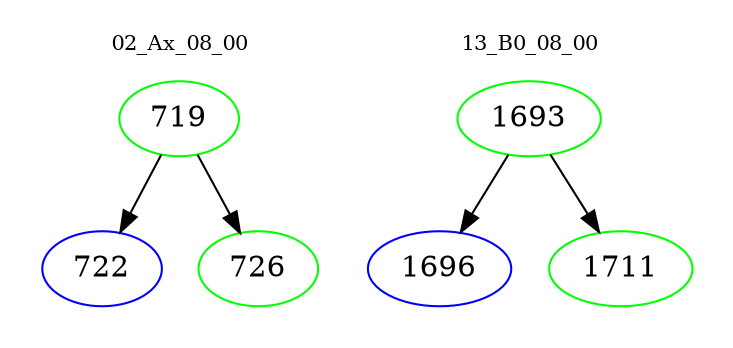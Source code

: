digraph{
subgraph cluster_0 {
color = white
label = "02_Ax_08_00";
fontsize=10;
T0_719 [label="719", color="green"]
T0_719 -> T0_722 [color="black"]
T0_722 [label="722", color="blue"]
T0_719 -> T0_726 [color="black"]
T0_726 [label="726", color="green"]
}
subgraph cluster_1 {
color = white
label = "13_B0_08_00";
fontsize=10;
T1_1693 [label="1693", color="green"]
T1_1693 -> T1_1696 [color="black"]
T1_1696 [label="1696", color="blue"]
T1_1693 -> T1_1711 [color="black"]
T1_1711 [label="1711", color="green"]
}
}
